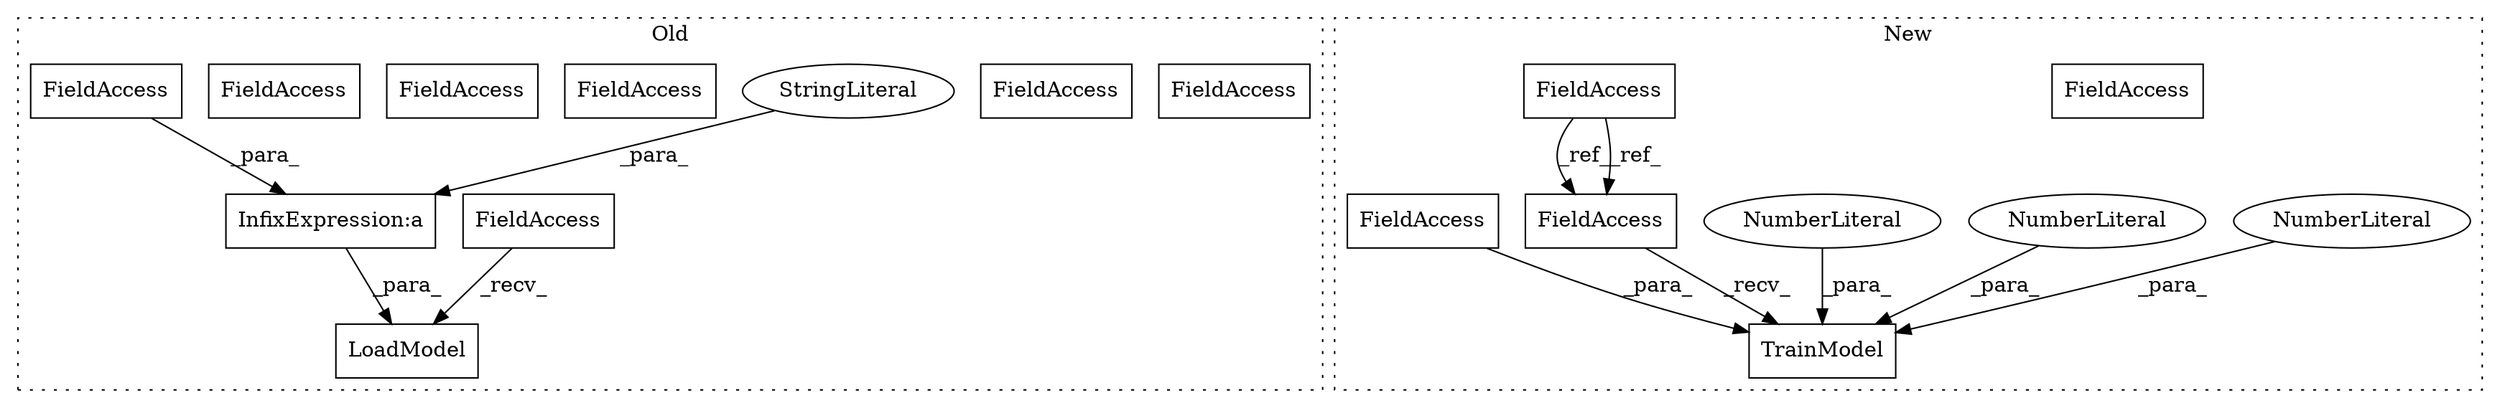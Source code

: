 digraph G {
subgraph cluster0 {
1 [label="LoadModel" a="32" s="9726,9789" l="10,1" shape="box"];
3 [label="InfixExpression:a" a="27" s="9745" l="3" shape="box"];
7 [label="FieldAccess" a="22" s="9723" l="2" shape="box"];
9 [label="FieldAccess" a="22" s="9736" l="9" shape="box"];
10 [label="StringLiteral" a="45" s="9748" l="41" shape="ellipse"];
12 [label="FieldAccess" a="22" s="9800" l="2" shape="box"];
14 [label="FieldAccess" a="22" s="9723" l="2" shape="box"];
15 [label="FieldAccess" a="22" s="9736" l="9" shape="box"];
17 [label="FieldAccess" a="22" s="9736" l="9" shape="box"];
18 [label="FieldAccess" a="22" s="9736" l="9" shape="box"];
label = "Old";
style="dotted";
}
subgraph cluster1 {
2 [label="TrainModel" a="32" s="9772,9800" l="11,1" shape="box"];
4 [label="NumberLiteral" a="34" s="9795" l="1" shape="ellipse"];
5 [label="NumberLiteral" a="34" s="9792" l="2" shape="ellipse"];
6 [label="NumberLiteral" a="34" s="9797" l="3" shape="ellipse"];
8 [label="FieldAccess" a="22" s="9769" l="2" shape="box"];
11 [label="FieldAccess" a="22" s="9737" l="2" shape="box"];
13 [label="FieldAccess" a="22" s="9769" l="2" shape="box"];
16 [label="FieldAccess" a="22" s="9783" l="8" shape="box"];
label = "New";
style="dotted";
}
3 -> 1 [label="_para_"];
4 -> 2 [label="_para_"];
5 -> 2 [label="_para_"];
6 -> 2 [label="_para_"];
10 -> 3 [label="_para_"];
11 -> 13 [label="_ref_"];
11 -> 13 [label="_ref_"];
13 -> 2 [label="_recv_"];
14 -> 1 [label="_recv_"];
16 -> 2 [label="_para_"];
18 -> 3 [label="_para_"];
}